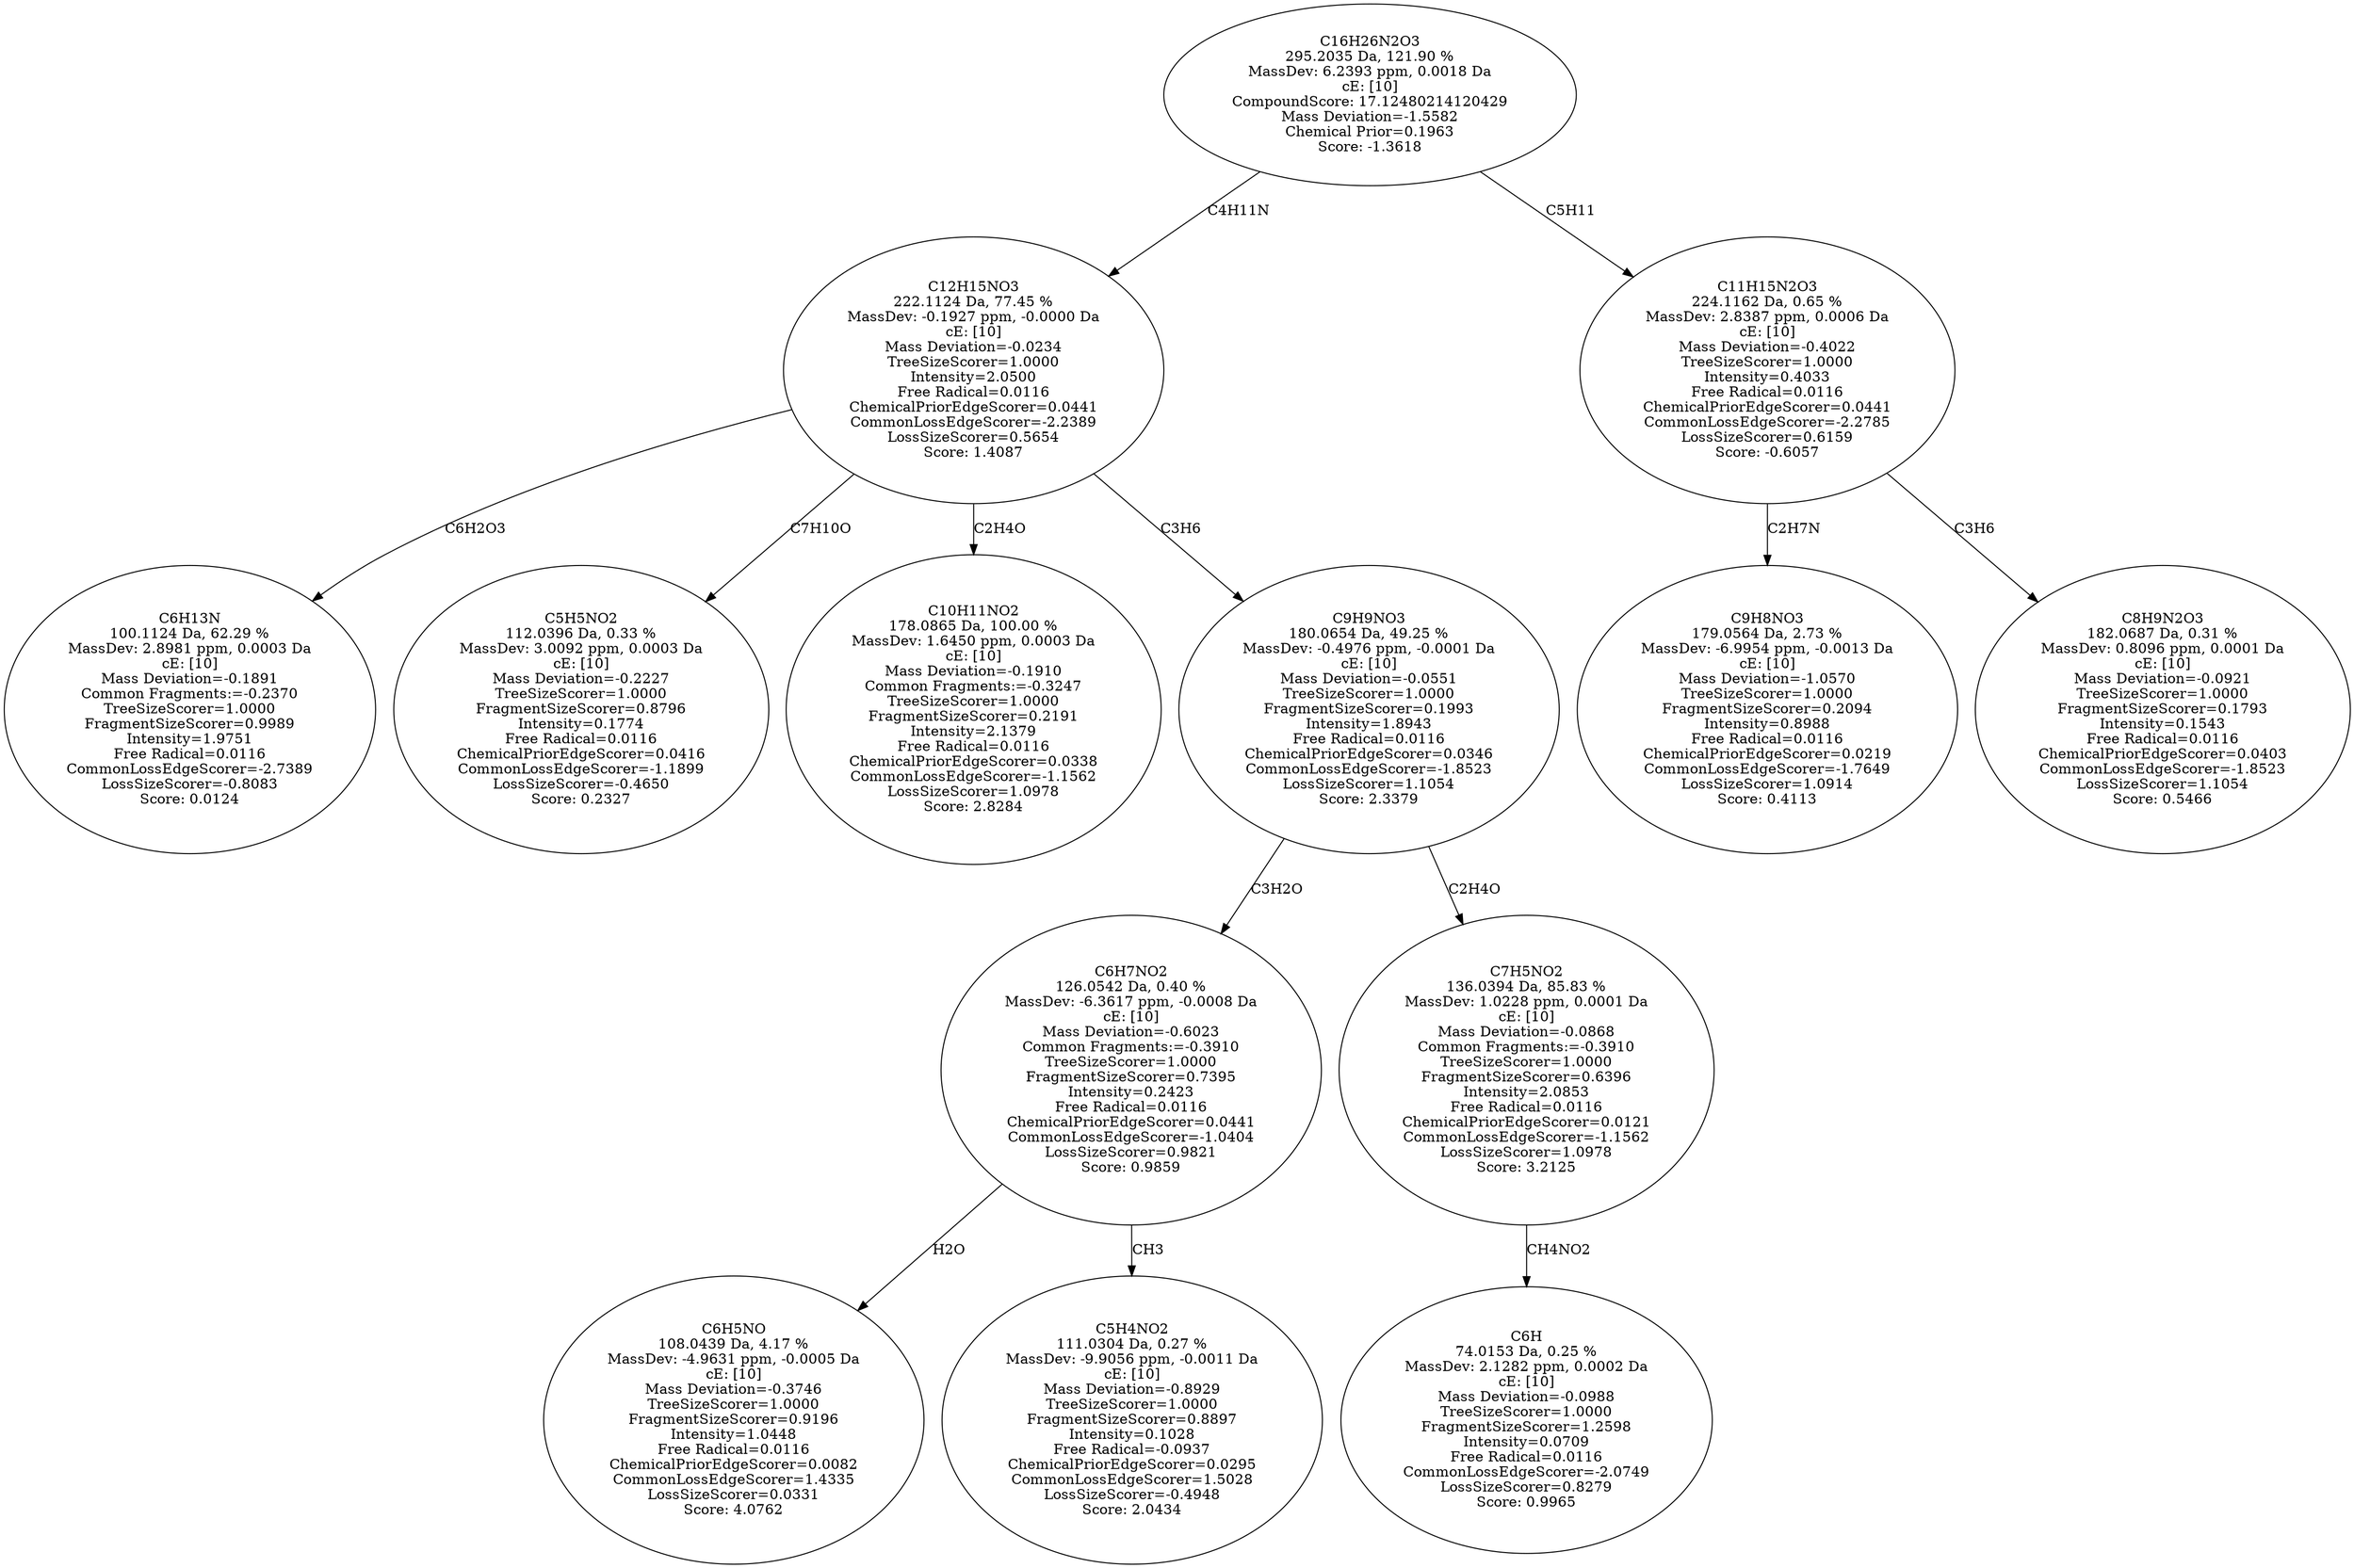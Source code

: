 strict digraph {
v1 [label="C6H13N\n100.1124 Da, 62.29 %\nMassDev: 2.8981 ppm, 0.0003 Da\ncE: [10]\nMass Deviation=-0.1891\nCommon Fragments:=-0.2370\nTreeSizeScorer=1.0000\nFragmentSizeScorer=0.9989\nIntensity=1.9751\nFree Radical=0.0116\nCommonLossEdgeScorer=-2.7389\nLossSizeScorer=-0.8083\nScore: 0.0124"];
v2 [label="C5H5NO2\n112.0396 Da, 0.33 %\nMassDev: 3.0092 ppm, 0.0003 Da\ncE: [10]\nMass Deviation=-0.2227\nTreeSizeScorer=1.0000\nFragmentSizeScorer=0.8796\nIntensity=0.1774\nFree Radical=0.0116\nChemicalPriorEdgeScorer=0.0416\nCommonLossEdgeScorer=-1.1899\nLossSizeScorer=-0.4650\nScore: 0.2327"];
v3 [label="C10H11NO2\n178.0865 Da, 100.00 %\nMassDev: 1.6450 ppm, 0.0003 Da\ncE: [10]\nMass Deviation=-0.1910\nCommon Fragments:=-0.3247\nTreeSizeScorer=1.0000\nFragmentSizeScorer=0.2191\nIntensity=2.1379\nFree Radical=0.0116\nChemicalPriorEdgeScorer=0.0338\nCommonLossEdgeScorer=-1.1562\nLossSizeScorer=1.0978\nScore: 2.8284"];
v4 [label="C6H5NO\n108.0439 Da, 4.17 %\nMassDev: -4.9631 ppm, -0.0005 Da\ncE: [10]\nMass Deviation=-0.3746\nTreeSizeScorer=1.0000\nFragmentSizeScorer=0.9196\nIntensity=1.0448\nFree Radical=0.0116\nChemicalPriorEdgeScorer=0.0082\nCommonLossEdgeScorer=1.4335\nLossSizeScorer=0.0331\nScore: 4.0762"];
v5 [label="C5H4NO2\n111.0304 Da, 0.27 %\nMassDev: -9.9056 ppm, -0.0011 Da\ncE: [10]\nMass Deviation=-0.8929\nTreeSizeScorer=1.0000\nFragmentSizeScorer=0.8897\nIntensity=0.1028\nFree Radical=-0.0937\nChemicalPriorEdgeScorer=0.0295\nCommonLossEdgeScorer=1.5028\nLossSizeScorer=-0.4948\nScore: 2.0434"];
v6 [label="C6H7NO2\n126.0542 Da, 0.40 %\nMassDev: -6.3617 ppm, -0.0008 Da\ncE: [10]\nMass Deviation=-0.6023\nCommon Fragments:=-0.3910\nTreeSizeScorer=1.0000\nFragmentSizeScorer=0.7395\nIntensity=0.2423\nFree Radical=0.0116\nChemicalPriorEdgeScorer=0.0441\nCommonLossEdgeScorer=-1.0404\nLossSizeScorer=0.9821\nScore: 0.9859"];
v7 [label="C6H\n74.0153 Da, 0.25 %\nMassDev: 2.1282 ppm, 0.0002 Da\ncE: [10]\nMass Deviation=-0.0988\nTreeSizeScorer=1.0000\nFragmentSizeScorer=1.2598\nIntensity=0.0709\nFree Radical=0.0116\nCommonLossEdgeScorer=-2.0749\nLossSizeScorer=0.8279\nScore: 0.9965"];
v8 [label="C7H5NO2\n136.0394 Da, 85.83 %\nMassDev: 1.0228 ppm, 0.0001 Da\ncE: [10]\nMass Deviation=-0.0868\nCommon Fragments:=-0.3910\nTreeSizeScorer=1.0000\nFragmentSizeScorer=0.6396\nIntensity=2.0853\nFree Radical=0.0116\nChemicalPriorEdgeScorer=0.0121\nCommonLossEdgeScorer=-1.1562\nLossSizeScorer=1.0978\nScore: 3.2125"];
v9 [label="C9H9NO3\n180.0654 Da, 49.25 %\nMassDev: -0.4976 ppm, -0.0001 Da\ncE: [10]\nMass Deviation=-0.0551\nTreeSizeScorer=1.0000\nFragmentSizeScorer=0.1993\nIntensity=1.8943\nFree Radical=0.0116\nChemicalPriorEdgeScorer=0.0346\nCommonLossEdgeScorer=-1.8523\nLossSizeScorer=1.1054\nScore: 2.3379"];
v10 [label="C12H15NO3\n222.1124 Da, 77.45 %\nMassDev: -0.1927 ppm, -0.0000 Da\ncE: [10]\nMass Deviation=-0.0234\nTreeSizeScorer=1.0000\nIntensity=2.0500\nFree Radical=0.0116\nChemicalPriorEdgeScorer=0.0441\nCommonLossEdgeScorer=-2.2389\nLossSizeScorer=0.5654\nScore: 1.4087"];
v11 [label="C9H8NO3\n179.0564 Da, 2.73 %\nMassDev: -6.9954 ppm, -0.0013 Da\ncE: [10]\nMass Deviation=-1.0570\nTreeSizeScorer=1.0000\nFragmentSizeScorer=0.2094\nIntensity=0.8988\nFree Radical=0.0116\nChemicalPriorEdgeScorer=0.0219\nCommonLossEdgeScorer=-1.7649\nLossSizeScorer=1.0914\nScore: 0.4113"];
v12 [label="C8H9N2O3\n182.0687 Da, 0.31 %\nMassDev: 0.8096 ppm, 0.0001 Da\ncE: [10]\nMass Deviation=-0.0921\nTreeSizeScorer=1.0000\nFragmentSizeScorer=0.1793\nIntensity=0.1543\nFree Radical=0.0116\nChemicalPriorEdgeScorer=0.0403\nCommonLossEdgeScorer=-1.8523\nLossSizeScorer=1.1054\nScore: 0.5466"];
v13 [label="C11H15N2O3\n224.1162 Da, 0.65 %\nMassDev: 2.8387 ppm, 0.0006 Da\ncE: [10]\nMass Deviation=-0.4022\nTreeSizeScorer=1.0000\nIntensity=0.4033\nFree Radical=0.0116\nChemicalPriorEdgeScorer=0.0441\nCommonLossEdgeScorer=-2.2785\nLossSizeScorer=0.6159\nScore: -0.6057"];
v14 [label="C16H26N2O3\n295.2035 Da, 121.90 %\nMassDev: 6.2393 ppm, 0.0018 Da\ncE: [10]\nCompoundScore: 17.12480214120429\nMass Deviation=-1.5582\nChemical Prior=0.1963\nScore: -1.3618"];
v10 -> v1 [label="C6H2O3"];
v10 -> v2 [label="C7H10O"];
v10 -> v3 [label="C2H4O"];
v6 -> v4 [label="H2O"];
v6 -> v5 [label="CH3"];
v9 -> v6 [label="C3H2O"];
v8 -> v7 [label="CH4NO2"];
v9 -> v8 [label="C2H4O"];
v10 -> v9 [label="C3H6"];
v14 -> v10 [label="C4H11N"];
v13 -> v11 [label="C2H7N"];
v13 -> v12 [label="C3H6"];
v14 -> v13 [label="C5H11"];
}